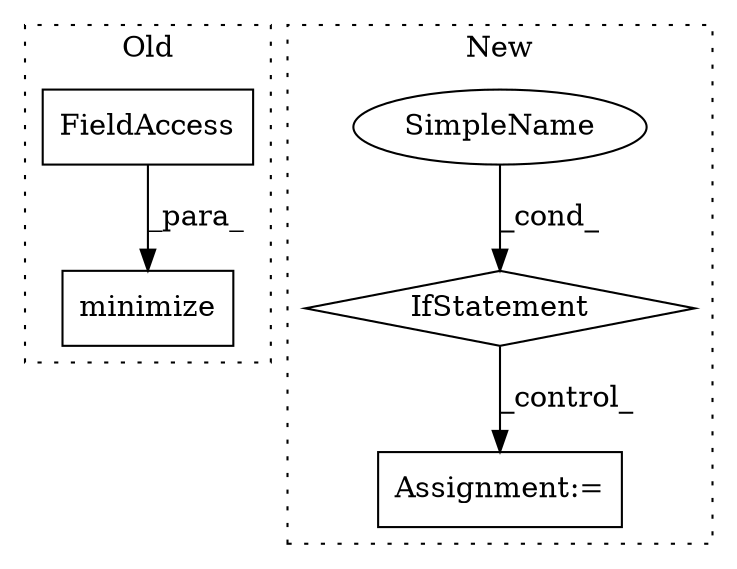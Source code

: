 digraph G {
subgraph cluster0 {
1 [label="minimize" a="32" s="2020,2086" l="9,1" shape="box"];
4 [label="FieldAccess" a="22" s="2029" l="4" shape="box"];
label = "Old";
style="dotted";
}
subgraph cluster1 {
2 [label="IfStatement" a="25" s="2675,2716" l="10,2" shape="diamond"];
3 [label="Assignment:=" a="7" s="2920" l="1" shape="box"];
5 [label="SimpleName" a="42" s="" l="" shape="ellipse"];
label = "New";
style="dotted";
}
2 -> 3 [label="_control_"];
4 -> 1 [label="_para_"];
5 -> 2 [label="_cond_"];
}
